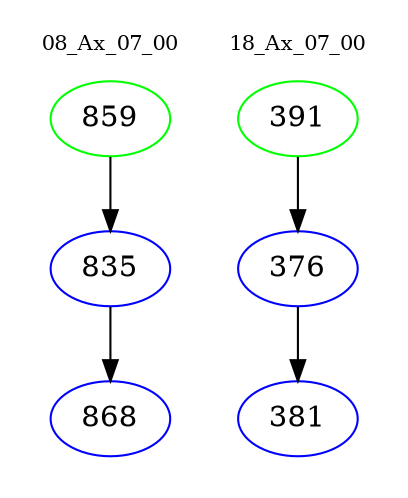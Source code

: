 digraph{
subgraph cluster_0 {
color = white
label = "08_Ax_07_00";
fontsize=10;
T0_859 [label="859", color="green"]
T0_859 -> T0_835 [color="black"]
T0_835 [label="835", color="blue"]
T0_835 -> T0_868 [color="black"]
T0_868 [label="868", color="blue"]
}
subgraph cluster_1 {
color = white
label = "18_Ax_07_00";
fontsize=10;
T1_391 [label="391", color="green"]
T1_391 -> T1_376 [color="black"]
T1_376 [label="376", color="blue"]
T1_376 -> T1_381 [color="black"]
T1_381 [label="381", color="blue"]
}
}

